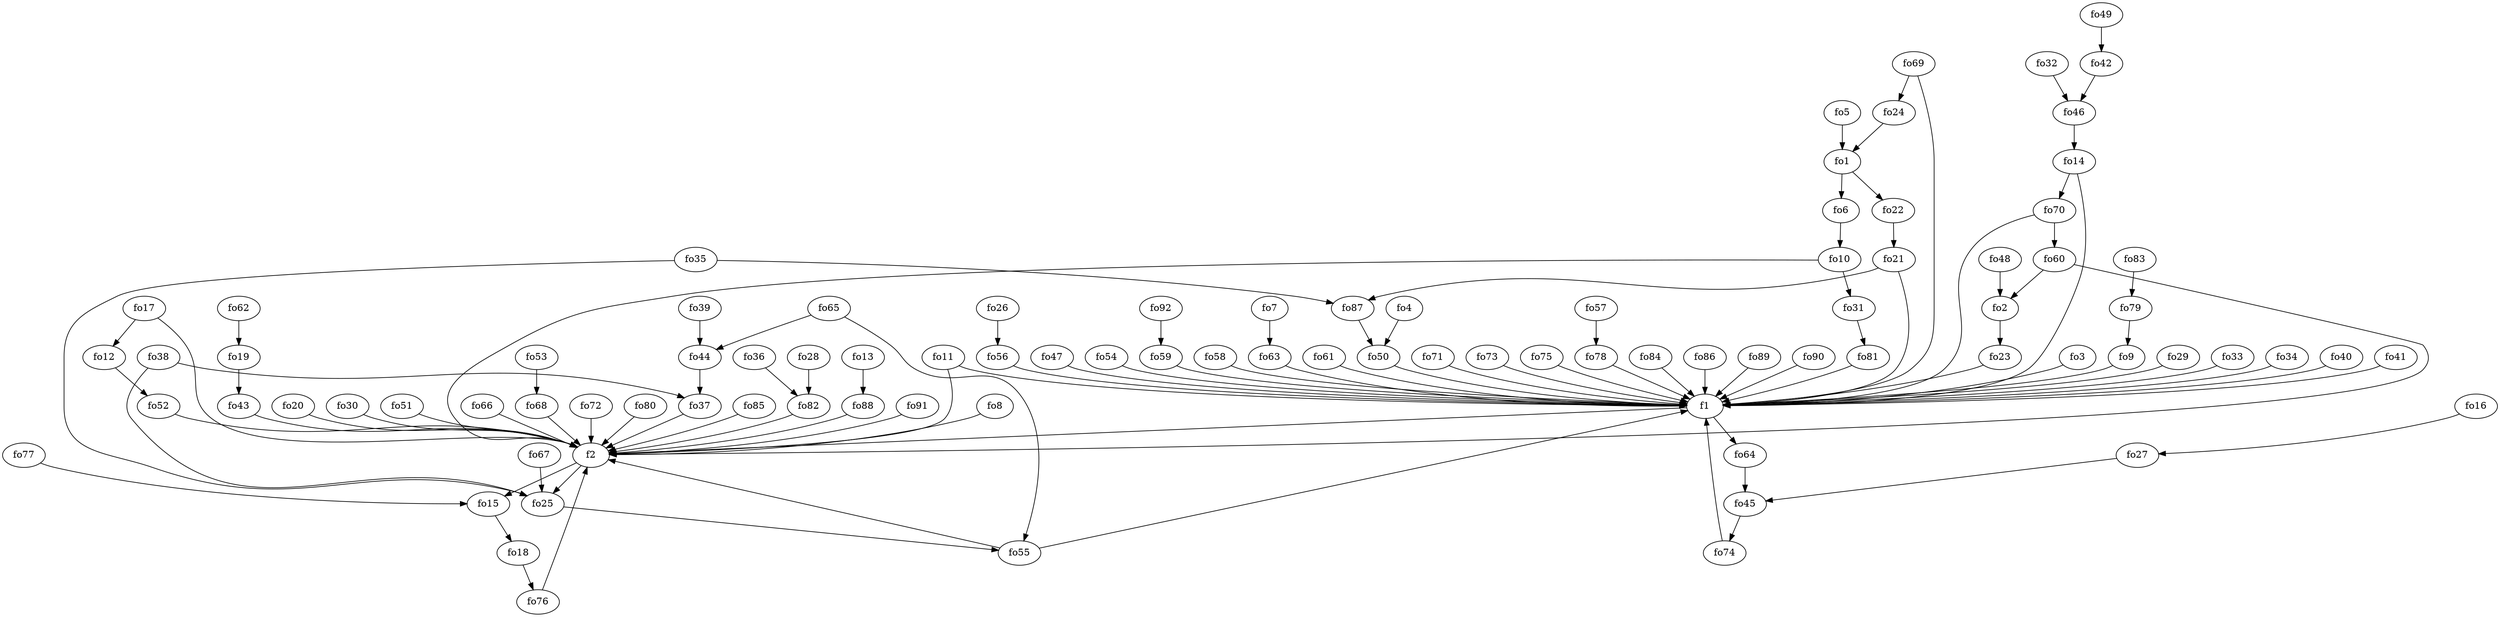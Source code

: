 strict digraph  {
f1;
f2;
fo1;
fo2;
fo3;
fo4;
fo5;
fo6;
fo7;
fo8;
fo9;
fo10;
fo11;
fo12;
fo13;
fo14;
fo15;
fo16;
fo17;
fo18;
fo19;
fo20;
fo21;
fo22;
fo23;
fo24;
fo25;
fo26;
fo27;
fo28;
fo29;
fo30;
fo31;
fo32;
fo33;
fo34;
fo35;
fo36;
fo37;
fo38;
fo39;
fo40;
fo41;
fo42;
fo43;
fo44;
fo45;
fo46;
fo47;
fo48;
fo49;
fo50;
fo51;
fo52;
fo53;
fo54;
fo55;
fo56;
fo57;
fo58;
fo59;
fo60;
fo61;
fo62;
fo63;
fo64;
fo65;
fo66;
fo67;
fo68;
fo69;
fo70;
fo71;
fo72;
fo73;
fo74;
fo75;
fo76;
fo77;
fo78;
fo79;
fo80;
fo81;
fo82;
fo83;
fo84;
fo85;
fo86;
fo87;
fo88;
fo89;
fo90;
fo91;
fo92;
f1 -> f2  [weight=2];
f1 -> fo64  [weight=2];
f2 -> fo25  [weight=2];
f2 -> fo15  [weight=2];
fo1 -> fo6  [weight=2];
fo1 -> fo22  [weight=2];
fo2 -> fo23  [weight=2];
fo3 -> f1  [weight=2];
fo4 -> fo50  [weight=2];
fo5 -> fo1  [weight=2];
fo6 -> fo10  [weight=2];
fo7 -> fo63  [weight=2];
fo8 -> f2  [weight=2];
fo9 -> f1  [weight=2];
fo10 -> f2  [weight=2];
fo10 -> fo31  [weight=2];
fo11 -> f2  [weight=2];
fo11 -> f1  [weight=2];
fo12 -> fo52  [weight=2];
fo13 -> fo88  [weight=2];
fo14 -> fo70  [weight=2];
fo14 -> f1  [weight=2];
fo15 -> fo18  [weight=2];
fo16 -> fo27  [weight=2];
fo17 -> fo12  [weight=2];
fo17 -> f2  [weight=2];
fo18 -> fo76  [weight=2];
fo19 -> fo43  [weight=2];
fo20 -> f2  [weight=2];
fo21 -> f1  [weight=2];
fo21 -> fo87  [weight=2];
fo22 -> fo21  [weight=2];
fo23 -> f1  [weight=2];
fo24 -> fo1  [weight=2];
fo25 -> fo55  [weight=2];
fo26 -> fo56  [weight=2];
fo27 -> fo45  [weight=2];
fo28 -> fo82  [weight=2];
fo29 -> f1  [weight=2];
fo30 -> f2  [weight=2];
fo31 -> fo81  [weight=2];
fo32 -> fo46  [weight=2];
fo33 -> f1  [weight=2];
fo34 -> f1  [weight=2];
fo35 -> fo25  [weight=2];
fo35 -> fo87  [weight=2];
fo36 -> fo82  [weight=2];
fo37 -> f2  [weight=2];
fo38 -> fo25  [weight=2];
fo38 -> fo37  [weight=2];
fo39 -> fo44  [weight=2];
fo40 -> f1  [weight=2];
fo41 -> f1  [weight=2];
fo42 -> fo46  [weight=2];
fo43 -> f2  [weight=2];
fo44 -> fo37  [weight=2];
fo45 -> fo74  [weight=2];
fo46 -> fo14  [weight=2];
fo47 -> f1  [weight=2];
fo48 -> fo2  [weight=2];
fo49 -> fo42  [weight=2];
fo50 -> f1  [weight=2];
fo51 -> f2  [weight=2];
fo52 -> f2  [weight=2];
fo53 -> fo68  [weight=2];
fo54 -> f1  [weight=2];
fo55 -> f1  [weight=2];
fo55 -> f2  [weight=2];
fo56 -> f1  [weight=2];
fo57 -> fo78  [weight=2];
fo58 -> f1  [weight=2];
fo59 -> f1  [weight=2];
fo60 -> fo2  [weight=2];
fo60 -> f2  [weight=2];
fo61 -> f1  [weight=2];
fo62 -> fo19  [weight=2];
fo63 -> f1  [weight=2];
fo64 -> fo45  [weight=2];
fo65 -> fo44  [weight=2];
fo65 -> fo55  [weight=2];
fo66 -> f2  [weight=2];
fo67 -> fo25  [weight=2];
fo68 -> f2  [weight=2];
fo69 -> fo24  [weight=2];
fo69 -> f1  [weight=2];
fo70 -> f1  [weight=2];
fo70 -> fo60  [weight=2];
fo71 -> f1  [weight=2];
fo72 -> f2  [weight=2];
fo73 -> f1  [weight=2];
fo74 -> f1  [weight=2];
fo75 -> f1  [weight=2];
fo76 -> f2  [weight=2];
fo77 -> fo15  [weight=2];
fo78 -> f1  [weight=2];
fo79 -> fo9  [weight=2];
fo80 -> f2  [weight=2];
fo81 -> f1  [weight=2];
fo82 -> f2  [weight=2];
fo83 -> fo79  [weight=2];
fo84 -> f1  [weight=2];
fo85 -> f2  [weight=2];
fo86 -> f1  [weight=2];
fo87 -> fo50  [weight=2];
fo88 -> f2  [weight=2];
fo89 -> f1  [weight=2];
fo90 -> f1  [weight=2];
fo91 -> f2  [weight=2];
fo92 -> fo59  [weight=2];
}
